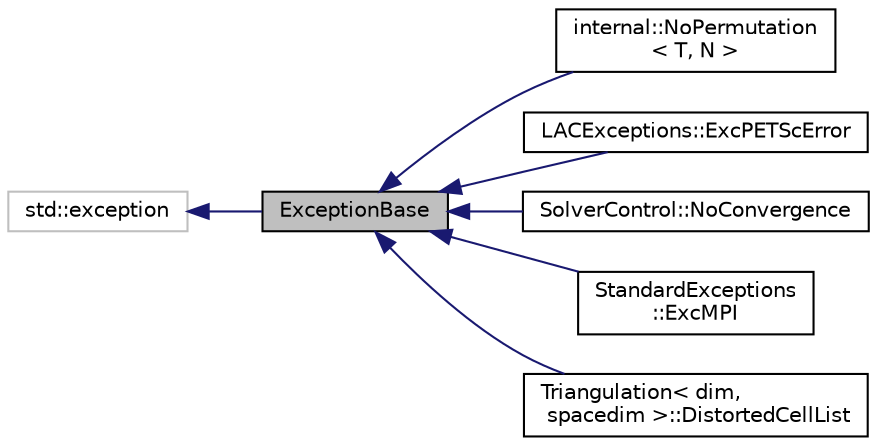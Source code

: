digraph "ExceptionBase"
{
 // LATEX_PDF_SIZE
  edge [fontname="Helvetica",fontsize="10",labelfontname="Helvetica",labelfontsize="10"];
  node [fontname="Helvetica",fontsize="10",shape=record];
  rankdir="LR";
  Node1 [label="ExceptionBase",height=0.2,width=0.4,color="black", fillcolor="grey75", style="filled", fontcolor="black",tooltip=" "];
  Node2 -> Node1 [dir="back",color="midnightblue",fontsize="10",style="solid",fontname="Helvetica"];
  Node2 [label="std::exception",height=0.2,width=0.4,color="grey75", fillcolor="white", style="filled",tooltip="STL class."];
  Node1 -> Node3 [dir="back",color="midnightblue",fontsize="10",style="solid",fontname="Helvetica"];
  Node3 [label="internal::NoPermutation\l\< T, N \>",height=0.2,width=0.4,color="black", fillcolor="white", style="filled",URL="$classinternal_1_1NoPermutation.html",tooltip=" "];
  Node1 -> Node4 [dir="back",color="midnightblue",fontsize="10",style="solid",fontname="Helvetica"];
  Node4 [label="LACExceptions::ExcPETScError",height=0.2,width=0.4,color="black", fillcolor="white", style="filled",URL="$classLACExceptions_1_1ExcPETScError.html",tooltip=" "];
  Node1 -> Node5 [dir="back",color="midnightblue",fontsize="10",style="solid",fontname="Helvetica"];
  Node5 [label="SolverControl::NoConvergence",height=0.2,width=0.4,color="black", fillcolor="white", style="filled",URL="$classSolverControl_1_1NoConvergence.html",tooltip=" "];
  Node1 -> Node6 [dir="back",color="midnightblue",fontsize="10",style="solid",fontname="Helvetica"];
  Node6 [label="StandardExceptions\l::ExcMPI",height=0.2,width=0.4,color="black", fillcolor="white", style="filled",URL="$classStandardExceptions_1_1ExcMPI.html",tooltip=" "];
  Node1 -> Node7 [dir="back",color="midnightblue",fontsize="10",style="solid",fontname="Helvetica"];
  Node7 [label="Triangulation\< dim,\l spacedim \>::DistortedCellList",height=0.2,width=0.4,color="black", fillcolor="white", style="filled",URL="$structTriangulation_1_1DistortedCellList.html",tooltip=" "];
}
